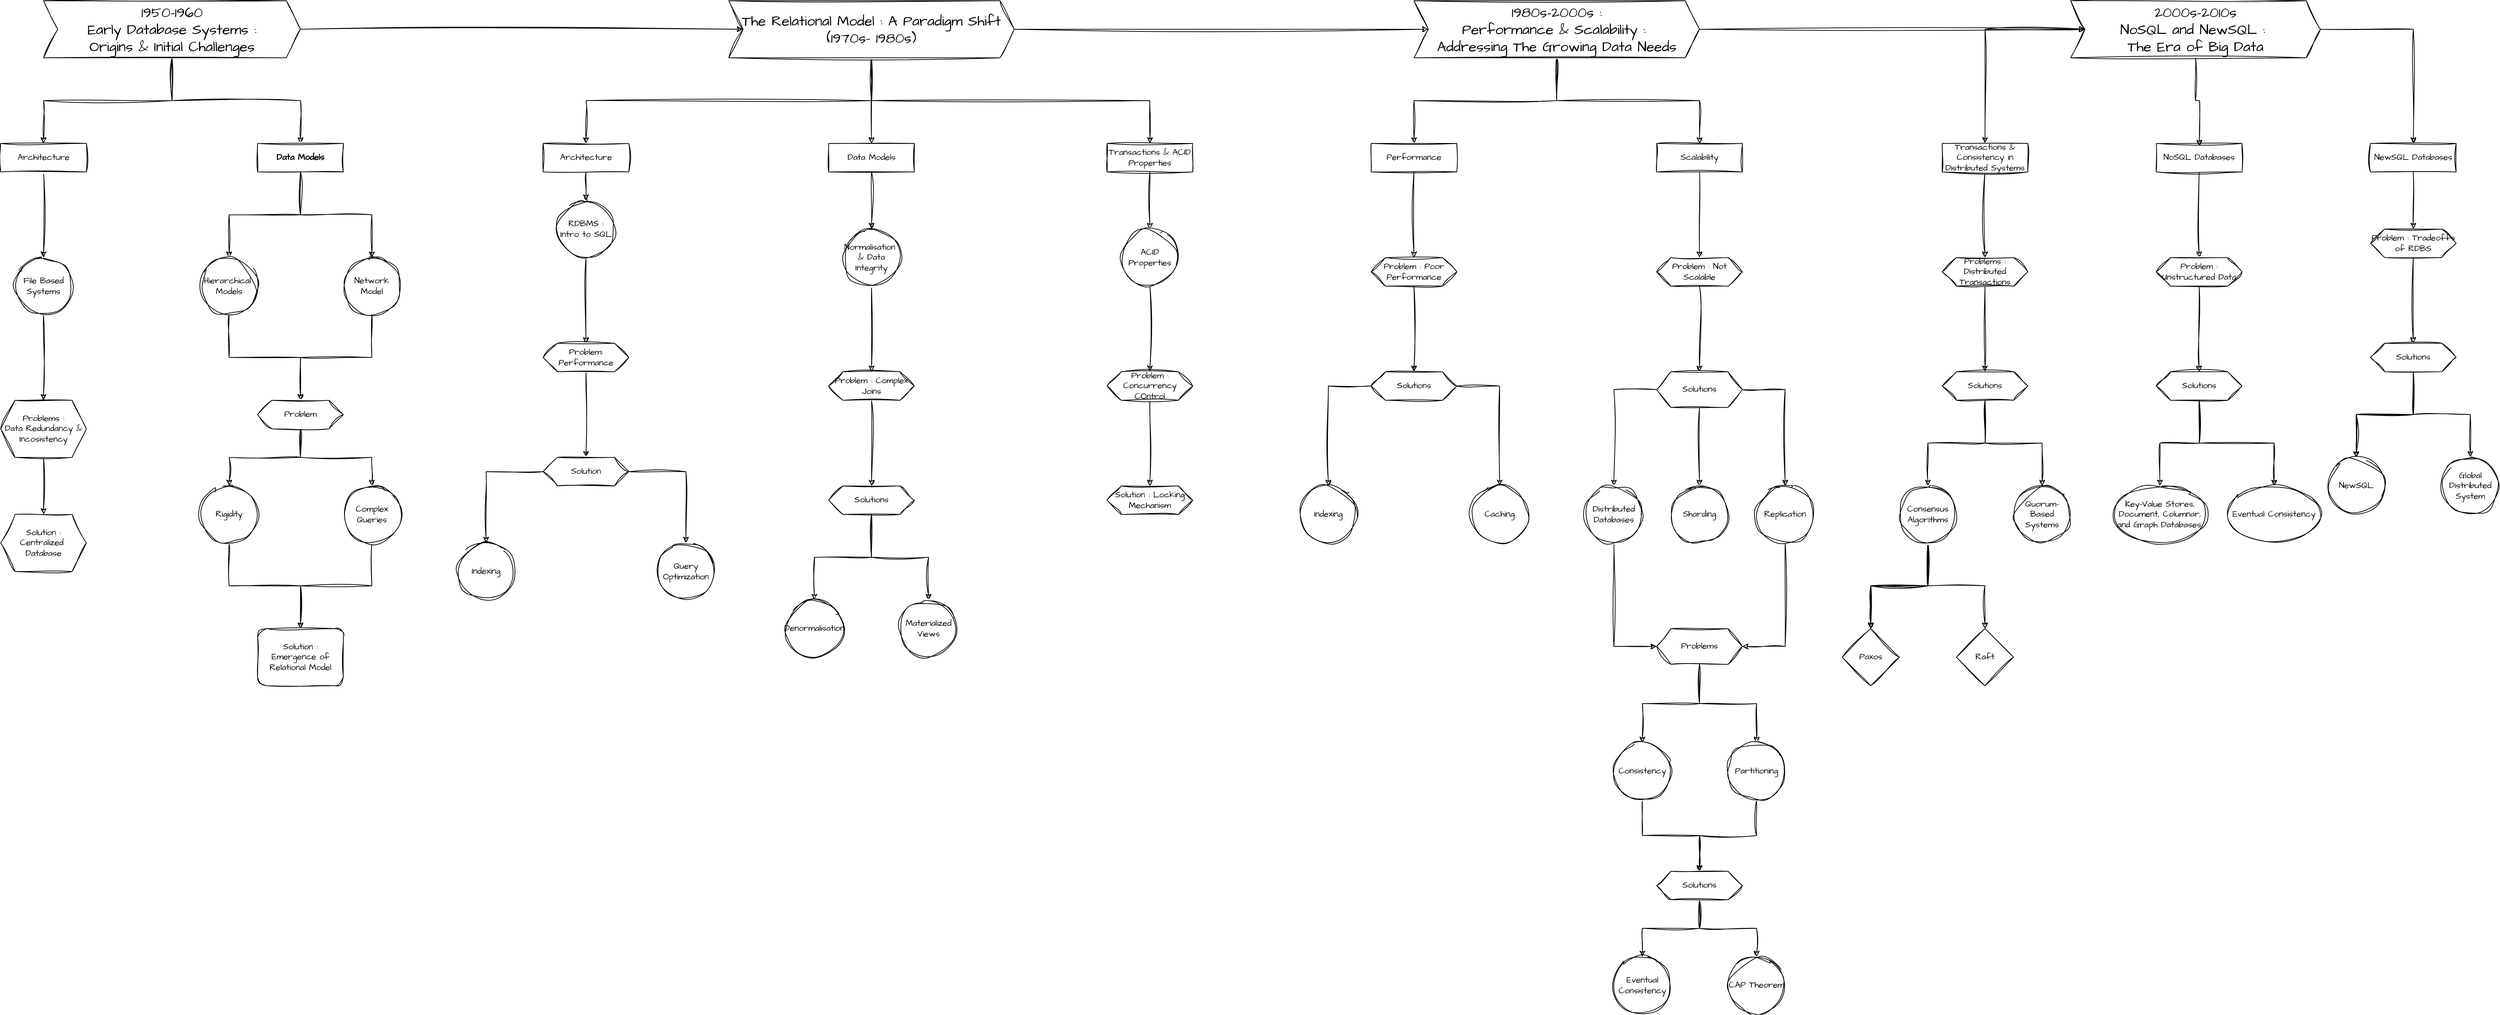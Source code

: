 <mxfile version="24.7.6">
  <diagram name="Page-1" id="QGAENbP_7samY_ILDqjr">
    <mxGraphModel dx="1600" dy="336" grid="1" gridSize="10" guides="1" tooltips="1" connect="1" arrows="1" fold="1" page="1" pageScale="1" pageWidth="1100" pageHeight="850" math="0" shadow="0">
      <root>
        <mxCell id="0" />
        <mxCell id="1" parent="0" />
        <mxCell id="RMSyVIdG78tPgDftZzgw-3" value="" style="edgeStyle=orthogonalEdgeStyle;rounded=0;sketch=1;hachureGap=4;jiggle=2;curveFitting=1;orthogonalLoop=1;jettySize=auto;html=1;fontFamily=Architects Daughter;fontSource=https%3A%2F%2Ffonts.googleapis.com%2Fcss%3Ffamily%3DArchitects%2BDaughter;" edge="1" parent="1" source="RMSyVIdG78tPgDftZzgw-1" target="RMSyVIdG78tPgDftZzgw-2">
          <mxGeometry relative="1" as="geometry" />
        </mxCell>
        <mxCell id="RMSyVIdG78tPgDftZzgw-11" value="" style="edgeStyle=orthogonalEdgeStyle;rounded=0;sketch=1;hachureGap=4;jiggle=2;curveFitting=1;orthogonalLoop=1;jettySize=auto;html=1;fontFamily=Architects Daughter;fontSource=https%3A%2F%2Ffonts.googleapis.com%2Fcss%3Ffamily%3DArchitects%2BDaughter;" edge="1" parent="1" source="RMSyVIdG78tPgDftZzgw-1" target="RMSyVIdG78tPgDftZzgw-10">
          <mxGeometry relative="1" as="geometry" />
        </mxCell>
        <mxCell id="RMSyVIdG78tPgDftZzgw-28" style="edgeStyle=orthogonalEdgeStyle;rounded=0;sketch=1;hachureGap=4;jiggle=2;curveFitting=1;orthogonalLoop=1;jettySize=auto;html=1;fontFamily=Architects Daughter;fontSource=https%3A%2F%2Ffonts.googleapis.com%2Fcss%3Ffamily%3DArchitects%2BDaughter;" edge="1" parent="1" source="RMSyVIdG78tPgDftZzgw-1" target="RMSyVIdG78tPgDftZzgw-27">
          <mxGeometry relative="1" as="geometry" />
        </mxCell>
        <mxCell id="RMSyVIdG78tPgDftZzgw-1" value="&lt;font style=&quot;font-size: 20px;&quot;&gt;1950-1960&lt;br&gt;Early Database Systems : &lt;br&gt;Origins &amp;amp; Initial Challenges&lt;br&gt;&lt;/font&gt;" style="shape=step;perimeter=stepPerimeter;whiteSpace=wrap;html=1;fixedSize=1;sketch=1;hachureGap=4;jiggle=2;curveFitting=1;fontFamily=Architects Daughter;fontSource=https%3A%2F%2Ffonts.googleapis.com%2Fcss%3Ffamily%3DArchitects%2BDaughter;" vertex="1" parent="1">
          <mxGeometry y="280" width="360" height="80" as="geometry" />
        </mxCell>
        <mxCell id="RMSyVIdG78tPgDftZzgw-5" value="" style="edgeStyle=orthogonalEdgeStyle;rounded=0;sketch=1;hachureGap=4;jiggle=2;curveFitting=1;orthogonalLoop=1;jettySize=auto;html=1;fontFamily=Architects Daughter;fontSource=https%3A%2F%2Ffonts.googleapis.com%2Fcss%3Ffamily%3DArchitects%2BDaughter;" edge="1" parent="1" source="RMSyVIdG78tPgDftZzgw-2" target="RMSyVIdG78tPgDftZzgw-4">
          <mxGeometry relative="1" as="geometry" />
        </mxCell>
        <mxCell id="RMSyVIdG78tPgDftZzgw-2" value="Architecture" style="whiteSpace=wrap;html=1;fontFamily=Architects Daughter;sketch=1;hachureGap=4;jiggle=2;curveFitting=1;fontSource=https%3A%2F%2Ffonts.googleapis.com%2Fcss%3Ffamily%3DArchitects%2BDaughter;" vertex="1" parent="1">
          <mxGeometry x="-60" y="480" width="120" height="40" as="geometry" />
        </mxCell>
        <mxCell id="RMSyVIdG78tPgDftZzgw-7" value="" style="edgeStyle=orthogonalEdgeStyle;rounded=0;sketch=1;hachureGap=4;jiggle=2;curveFitting=1;orthogonalLoop=1;jettySize=auto;html=1;fontFamily=Architects Daughter;fontSource=https%3A%2F%2Ffonts.googleapis.com%2Fcss%3Ffamily%3DArchitects%2BDaughter;" edge="1" parent="1" source="RMSyVIdG78tPgDftZzgw-4" target="RMSyVIdG78tPgDftZzgw-6">
          <mxGeometry relative="1" as="geometry" />
        </mxCell>
        <UserObject label="&lt;div&gt;File Based Systems&lt;/div&gt;" tooltip="File-Based Systems: Before databases, data was stored in flat files. These systems lacked a unified data management system, leading to inefficiencies in data access and manipulation." id="RMSyVIdG78tPgDftZzgw-4">
          <mxCell style="ellipse;whiteSpace=wrap;html=1;fontFamily=Architects Daughter;sketch=1;hachureGap=4;jiggle=2;curveFitting=1;fontSource=https%3A%2F%2Ffonts.googleapis.com%2Fcss%3Ffamily%3DArchitects%2BDaughter;" vertex="1" parent="1">
            <mxGeometry x="-40" y="640" width="80" height="80" as="geometry" />
          </mxCell>
        </UserObject>
        <mxCell id="RMSyVIdG78tPgDftZzgw-9" value="" style="edgeStyle=orthogonalEdgeStyle;rounded=0;sketch=1;hachureGap=4;jiggle=2;curveFitting=1;orthogonalLoop=1;jettySize=auto;html=1;fontFamily=Architects Daughter;fontSource=https%3A%2F%2Ffonts.googleapis.com%2Fcss%3Ffamily%3DArchitects%2BDaughter;" edge="1" parent="1" source="RMSyVIdG78tPgDftZzgw-6" target="RMSyVIdG78tPgDftZzgw-8">
          <mxGeometry relative="1" as="geometry" />
        </mxCell>
        <UserObject label="Problems :&lt;br&gt;Data Redundancy &amp;amp; Incosistency" tooltip="Data Redundancy and Inconsistency: Since each application maintained its own files, the same data could be duplicated across multiple files, leading to inconsistencies and difficulties in updating data uniformly." id="RMSyVIdG78tPgDftZzgw-6">
          <mxCell style="shape=hexagon;perimeter=hexagonPerimeter2;whiteSpace=wrap;html=1;fixedSize=1;fontFamily=Architects Daughter;sketch=1;hachureGap=4;jiggle=2;curveFitting=1;fontSource=https%3A%2F%2Ffonts.googleapis.com%2Fcss%3Ffamily%3DArchitects%2BDaughter;" vertex="1" parent="1">
            <mxGeometry x="-60" y="840" width="120" height="80" as="geometry" />
          </mxCell>
        </UserObject>
        <UserObject label="Solution : &lt;br&gt;&lt;div&gt;Centralized&amp;nbsp;&lt;/div&gt;&lt;div&gt;Database&lt;/div&gt;" tooltip="Centralized Databases: The idea of centralized data storage emerged to reduce redundancy by storing data in a single repository that could be accessed by multiple applications." id="RMSyVIdG78tPgDftZzgw-8">
          <mxCell style="shape=hexagon;perimeter=hexagonPerimeter2;whiteSpace=wrap;html=1;fixedSize=1;fontFamily=Architects Daughter;sketch=1;hachureGap=4;jiggle=2;curveFitting=1;fontSource=https%3A%2F%2Ffonts.googleapis.com%2Fcss%3Ffamily%3DArchitects%2BDaughter;" vertex="1" parent="1">
            <mxGeometry x="-60" y="1000" width="120" height="80" as="geometry" />
          </mxCell>
        </UserObject>
        <mxCell id="RMSyVIdG78tPgDftZzgw-13" value="" style="edgeStyle=orthogonalEdgeStyle;rounded=0;sketch=1;hachureGap=4;jiggle=2;curveFitting=1;orthogonalLoop=1;jettySize=auto;html=1;fontFamily=Architects Daughter;fontSource=https%3A%2F%2Ffonts.googleapis.com%2Fcss%3Ffamily%3DArchitects%2BDaughter;" edge="1" parent="1" source="RMSyVIdG78tPgDftZzgw-10" target="RMSyVIdG78tPgDftZzgw-12">
          <mxGeometry relative="1" as="geometry" />
        </mxCell>
        <mxCell id="RMSyVIdG78tPgDftZzgw-15" value="" style="edgeStyle=orthogonalEdgeStyle;rounded=0;sketch=1;hachureGap=4;jiggle=2;curveFitting=1;orthogonalLoop=1;jettySize=auto;html=1;fontFamily=Architects Daughter;fontSource=https%3A%2F%2Ffonts.googleapis.com%2Fcss%3Ffamily%3DArchitects%2BDaughter;" edge="1" parent="1" source="RMSyVIdG78tPgDftZzgw-10" target="RMSyVIdG78tPgDftZzgw-14">
          <mxGeometry relative="1" as="geometry" />
        </mxCell>
        <mxCell id="RMSyVIdG78tPgDftZzgw-10" value="&lt;strong&gt;Data Models&lt;/strong&gt;" style="whiteSpace=wrap;html=1;fontFamily=Architects Daughter;sketch=1;hachureGap=4;jiggle=2;curveFitting=1;fontSource=https%3A%2F%2Ffonts.googleapis.com%2Fcss%3Ffamily%3DArchitects%2BDaughter;" vertex="1" parent="1">
          <mxGeometry x="300" y="480" width="120" height="40" as="geometry" />
        </mxCell>
        <mxCell id="RMSyVIdG78tPgDftZzgw-25" style="edgeStyle=orthogonalEdgeStyle;rounded=0;sketch=1;hachureGap=4;jiggle=2;curveFitting=1;orthogonalLoop=1;jettySize=auto;html=1;fontFamily=Architects Daughter;fontSource=https%3A%2F%2Ffonts.googleapis.com%2Fcss%3Ffamily%3DArchitects%2BDaughter;" edge="1" parent="1" source="RMSyVIdG78tPgDftZzgw-12" target="RMSyVIdG78tPgDftZzgw-17">
          <mxGeometry relative="1" as="geometry" />
        </mxCell>
        <UserObject label="Hierarchical&amp;nbsp; &lt;br&gt;Models" tooltip="Hierarchical Model: Introduced by IBM’s Information Management System (IMS), this model organized data in a tree structure with parent-child relationships." id="RMSyVIdG78tPgDftZzgw-12">
          <mxCell style="ellipse;whiteSpace=wrap;html=1;fontFamily=Architects Daughter;sketch=1;hachureGap=4;jiggle=2;curveFitting=1;fontSource=https%3A%2F%2Ffonts.googleapis.com%2Fcss%3Ffamily%3DArchitects%2BDaughter;" vertex="1" parent="1">
            <mxGeometry x="220" y="640" width="80" height="80" as="geometry" />
          </mxCell>
        </UserObject>
        <mxCell id="RMSyVIdG78tPgDftZzgw-26" style="edgeStyle=orthogonalEdgeStyle;rounded=0;sketch=1;hachureGap=4;jiggle=2;curveFitting=1;orthogonalLoop=1;jettySize=auto;html=1;fontFamily=Architects Daughter;fontSource=https%3A%2F%2Ffonts.googleapis.com%2Fcss%3Ffamily%3DArchitects%2BDaughter;" edge="1" parent="1" source="RMSyVIdG78tPgDftZzgw-14" target="RMSyVIdG78tPgDftZzgw-17">
          <mxGeometry relative="1" as="geometry" />
        </mxCell>
        <UserObject label="Network Model" tooltip="Network Model: Introduced by Charles Bachman with the Integrated Data Store (IDS), this model allowed more complex relationships, where records could have multiple parents and children." id="RMSyVIdG78tPgDftZzgw-14">
          <mxCell style="ellipse;whiteSpace=wrap;html=1;fontFamily=Architects Daughter;sketch=1;hachureGap=4;jiggle=2;curveFitting=1;fontSource=https%3A%2F%2Ffonts.googleapis.com%2Fcss%3Ffamily%3DArchitects%2BDaughter;" vertex="1" parent="1">
            <mxGeometry x="420" y="640" width="80" height="80" as="geometry" />
          </mxCell>
        </UserObject>
        <mxCell id="RMSyVIdG78tPgDftZzgw-19" value="" style="edgeStyle=orthogonalEdgeStyle;rounded=0;sketch=1;hachureGap=4;jiggle=2;curveFitting=1;orthogonalLoop=1;jettySize=auto;html=1;fontFamily=Architects Daughter;fontSource=https%3A%2F%2Ffonts.googleapis.com%2Fcss%3Ffamily%3DArchitects%2BDaughter;" edge="1" parent="1" source="RMSyVIdG78tPgDftZzgw-17" target="RMSyVIdG78tPgDftZzgw-18">
          <mxGeometry relative="1" as="geometry" />
        </mxCell>
        <mxCell id="RMSyVIdG78tPgDftZzgw-21" value="" style="edgeStyle=orthogonalEdgeStyle;rounded=0;sketch=1;hachureGap=4;jiggle=2;curveFitting=1;orthogonalLoop=1;jettySize=auto;html=1;fontFamily=Architects Daughter;fontSource=https%3A%2F%2Ffonts.googleapis.com%2Fcss%3Ffamily%3DArchitects%2BDaughter;" edge="1" parent="1" source="RMSyVIdG78tPgDftZzgw-17" target="RMSyVIdG78tPgDftZzgw-20">
          <mxGeometry relative="1" as="geometry" />
        </mxCell>
        <mxCell id="RMSyVIdG78tPgDftZzgw-17" value="&lt;div&gt;Problem&lt;br&gt;&lt;/div&gt;" style="shape=hexagon;perimeter=hexagonPerimeter2;whiteSpace=wrap;html=1;fixedSize=1;sketch=1;hachureGap=4;jiggle=2;curveFitting=1;fontFamily=Architects Daughter;fontSource=https%3A%2F%2Ffonts.googleapis.com%2Fcss%3Ffamily%3DArchitects%2BDaughter;" vertex="1" parent="1">
          <mxGeometry x="300" y="840" width="120" height="40" as="geometry" />
        </mxCell>
        <mxCell id="RMSyVIdG78tPgDftZzgw-23" value="" style="edgeStyle=orthogonalEdgeStyle;rounded=0;sketch=1;hachureGap=4;jiggle=2;curveFitting=1;orthogonalLoop=1;jettySize=auto;html=1;fontFamily=Architects Daughter;fontSource=https%3A%2F%2Ffonts.googleapis.com%2Fcss%3Ffamily%3DArchitects%2BDaughter;" edge="1" parent="1" source="RMSyVIdG78tPgDftZzgw-18" target="RMSyVIdG78tPgDftZzgw-22">
          <mxGeometry relative="1" as="geometry" />
        </mxCell>
        <UserObject label="Rigidity" tooltip="Rigidity: Both models were highly rigid; changes to the data structure required significant rewiring of the system, making them inflexible to evolving business needs." id="RMSyVIdG78tPgDftZzgw-18">
          <mxCell style="ellipse;whiteSpace=wrap;html=1;fontFamily=Architects Daughter;sketch=1;hachureGap=4;jiggle=2;curveFitting=1;fontSource=https%3A%2F%2Ffonts.googleapis.com%2Fcss%3Ffamily%3DArchitects%2BDaughter;" vertex="1" parent="1">
            <mxGeometry x="220" y="960" width="80" height="80" as="geometry" />
          </mxCell>
        </UserObject>
        <mxCell id="RMSyVIdG78tPgDftZzgw-24" style="edgeStyle=orthogonalEdgeStyle;rounded=0;sketch=1;hachureGap=4;jiggle=2;curveFitting=1;orthogonalLoop=1;jettySize=auto;html=1;entryX=0.5;entryY=0;entryDx=0;entryDy=0;fontFamily=Architects Daughter;fontSource=https%3A%2F%2Ffonts.googleapis.com%2Fcss%3Ffamily%3DArchitects%2BDaughter;" edge="1" parent="1" source="RMSyVIdG78tPgDftZzgw-20" target="RMSyVIdG78tPgDftZzgw-22">
          <mxGeometry relative="1" as="geometry" />
        </mxCell>
        <UserObject label="Complex Queries" tooltip="Complex Queries: Querying data was cumbersome, requiring detailed knowledge of the data structure, leading to complex and error-prone queries." id="RMSyVIdG78tPgDftZzgw-20">
          <mxCell style="ellipse;whiteSpace=wrap;html=1;fontFamily=Architects Daughter;sketch=1;hachureGap=4;jiggle=2;curveFitting=1;fontSource=https%3A%2F%2Ffonts.googleapis.com%2Fcss%3Ffamily%3DArchitects%2BDaughter;" vertex="1" parent="1">
            <mxGeometry x="420" y="960" width="80" height="80" as="geometry" />
          </mxCell>
        </UserObject>
        <UserObject label="&lt;div&gt;Solution :&lt;/div&gt;Emergence of Relational Model" tooltip="Emergence of the Relational Model: The introduction of the relational model by Edgar F. Codd proposed a more flexible and intuitive way of structuring data using tables, which became a foundation for more advanced database systems." id="RMSyVIdG78tPgDftZzgw-22">
          <mxCell style="rounded=1;whiteSpace=wrap;html=1;fontFamily=Architects Daughter;sketch=1;hachureGap=4;jiggle=2;curveFitting=1;fontSource=https%3A%2F%2Ffonts.googleapis.com%2Fcss%3Ffamily%3DArchitects%2BDaughter;" vertex="1" parent="1">
            <mxGeometry x="300" y="1160" width="120" height="80" as="geometry" />
          </mxCell>
        </UserObject>
        <mxCell id="RMSyVIdG78tPgDftZzgw-30" value="" style="edgeStyle=orthogonalEdgeStyle;rounded=0;sketch=1;hachureGap=4;jiggle=2;curveFitting=1;orthogonalLoop=1;jettySize=auto;html=1;fontFamily=Architects Daughter;fontSource=https%3A%2F%2Ffonts.googleapis.com%2Fcss%3Ffamily%3DArchitects%2BDaughter;" edge="1" parent="1" source="RMSyVIdG78tPgDftZzgw-27" target="RMSyVIdG78tPgDftZzgw-29">
          <mxGeometry relative="1" as="geometry">
            <Array as="points">
              <mxPoint x="1160" y="420" />
              <mxPoint x="760" y="420" />
            </Array>
          </mxGeometry>
        </mxCell>
        <mxCell id="RMSyVIdG78tPgDftZzgw-48" value="" style="edgeStyle=orthogonalEdgeStyle;rounded=0;sketch=1;hachureGap=4;jiggle=2;curveFitting=1;orthogonalLoop=1;jettySize=auto;html=1;fontFamily=Architects Daughter;fontSource=https%3A%2F%2Ffonts.googleapis.com%2Fcss%3Ffamily%3DArchitects%2BDaughter;" edge="1" parent="1" source="RMSyVIdG78tPgDftZzgw-27" target="RMSyVIdG78tPgDftZzgw-47">
          <mxGeometry relative="1" as="geometry" />
        </mxCell>
        <mxCell id="RMSyVIdG78tPgDftZzgw-60" value="" style="edgeStyle=orthogonalEdgeStyle;rounded=0;sketch=1;hachureGap=4;jiggle=2;curveFitting=1;orthogonalLoop=1;jettySize=auto;html=1;fontFamily=Architects Daughter;fontSource=https%3A%2F%2Ffonts.googleapis.com%2Fcss%3Ffamily%3DArchitects%2BDaughter;entryX=0.5;entryY=0;entryDx=0;entryDy=0;" edge="1" parent="1" source="RMSyVIdG78tPgDftZzgw-27" target="RMSyVIdG78tPgDftZzgw-59">
          <mxGeometry relative="1" as="geometry">
            <Array as="points">
              <mxPoint x="1160" y="420" />
              <mxPoint x="1550" y="420" />
            </Array>
          </mxGeometry>
        </mxCell>
        <mxCell id="RMSyVIdG78tPgDftZzgw-69" style="edgeStyle=orthogonalEdgeStyle;rounded=0;sketch=1;hachureGap=4;jiggle=2;curveFitting=1;orthogonalLoop=1;jettySize=auto;html=1;entryX=0;entryY=0.5;entryDx=0;entryDy=0;fontFamily=Architects Daughter;fontSource=https%3A%2F%2Ffonts.googleapis.com%2Fcss%3Ffamily%3DArchitects%2BDaughter;" edge="1" parent="1" source="RMSyVIdG78tPgDftZzgw-27" target="RMSyVIdG78tPgDftZzgw-68">
          <mxGeometry relative="1" as="geometry" />
        </mxCell>
        <mxCell id="RMSyVIdG78tPgDftZzgw-27" value="&lt;font style=&quot;font-size: 20px;&quot;&gt;The Relational Model : A Paradigm Shift (1970s- 1980s)&lt;br&gt;&lt;/font&gt;" style="shape=step;perimeter=stepPerimeter;whiteSpace=wrap;html=1;fixedSize=1;sketch=1;hachureGap=4;jiggle=2;curveFitting=1;fontFamily=Architects Daughter;fontSource=https%3A%2F%2Ffonts.googleapis.com%2Fcss%3Ffamily%3DArchitects%2BDaughter;" vertex="1" parent="1">
          <mxGeometry x="960" y="280" width="400" height="80" as="geometry" />
        </mxCell>
        <mxCell id="RMSyVIdG78tPgDftZzgw-32" value="" style="edgeStyle=orthogonalEdgeStyle;rounded=0;sketch=1;hachureGap=4;jiggle=2;curveFitting=1;orthogonalLoop=1;jettySize=auto;html=1;fontFamily=Architects Daughter;fontSource=https%3A%2F%2Ffonts.googleapis.com%2Fcss%3Ffamily%3DArchitects%2BDaughter;" edge="1" parent="1" source="RMSyVIdG78tPgDftZzgw-29" target="RMSyVIdG78tPgDftZzgw-31">
          <mxGeometry relative="1" as="geometry" />
        </mxCell>
        <mxCell id="RMSyVIdG78tPgDftZzgw-29" value="Architecture" style="whiteSpace=wrap;html=1;fontFamily=Architects Daughter;sketch=1;hachureGap=4;jiggle=2;curveFitting=1;fontSource=https%3A%2F%2Ffonts.googleapis.com%2Fcss%3Ffamily%3DArchitects%2BDaughter;" vertex="1" parent="1">
          <mxGeometry x="700" y="480" width="120" height="40" as="geometry" />
        </mxCell>
        <mxCell id="RMSyVIdG78tPgDftZzgw-46" style="edgeStyle=orthogonalEdgeStyle;rounded=0;sketch=1;hachureGap=4;jiggle=2;curveFitting=1;orthogonalLoop=1;jettySize=auto;html=1;fontFamily=Architects Daughter;fontSource=https%3A%2F%2Ffonts.googleapis.com%2Fcss%3Ffamily%3DArchitects%2BDaughter;" edge="1" parent="1" source="RMSyVIdG78tPgDftZzgw-31" target="RMSyVIdG78tPgDftZzgw-35">
          <mxGeometry relative="1" as="geometry" />
        </mxCell>
        <UserObject label="RDBMS : Intro to SQL" tooltip="Introduction of SQL: Structured Query Language (SQL) was introduced to query relational databases, making data access easier and more standardized." id="RMSyVIdG78tPgDftZzgw-31">
          <mxCell style="ellipse;whiteSpace=wrap;html=1;fontFamily=Architects Daughter;sketch=1;hachureGap=4;jiggle=2;curveFitting=1;fontSource=https%3A%2F%2Ffonts.googleapis.com%2Fcss%3Ffamily%3DArchitects%2BDaughter;" vertex="1" parent="1">
            <mxGeometry x="720" y="560" width="80" height="80" as="geometry" />
          </mxCell>
        </UserObject>
        <mxCell id="RMSyVIdG78tPgDftZzgw-45" style="edgeStyle=orthogonalEdgeStyle;rounded=0;sketch=1;hachureGap=4;jiggle=2;curveFitting=1;orthogonalLoop=1;jettySize=auto;html=1;fontFamily=Architects Daughter;fontSource=https%3A%2F%2Ffonts.googleapis.com%2Fcss%3Ffamily%3DArchitects%2BDaughter;" edge="1" parent="1" source="RMSyVIdG78tPgDftZzgw-35" target="RMSyVIdG78tPgDftZzgw-39">
          <mxGeometry relative="1" as="geometry" />
        </mxCell>
        <UserObject label="Problem: Performance" tooltip="Performance: Early RDBMS implementations were slower compared to hierarchical and network models, particularly when dealing with large datasets or complex queries." id="RMSyVIdG78tPgDftZzgw-35">
          <mxCell style="shape=hexagon;perimeter=hexagonPerimeter2;whiteSpace=wrap;html=1;fixedSize=1;fontFamily=Architects Daughter;sketch=1;hachureGap=4;jiggle=2;curveFitting=1;fontSource=https%3A%2F%2Ffonts.googleapis.com%2Fcss%3Ffamily%3DArchitects%2BDaughter;" vertex="1" parent="1">
            <mxGeometry x="700" y="760" width="120" height="40" as="geometry" />
          </mxCell>
        </UserObject>
        <mxCell id="RMSyVIdG78tPgDftZzgw-42" value="" style="edgeStyle=orthogonalEdgeStyle;rounded=0;sketch=1;hachureGap=4;jiggle=2;curveFitting=1;orthogonalLoop=1;jettySize=auto;html=1;fontFamily=Architects Daughter;fontSource=https%3A%2F%2Ffonts.googleapis.com%2Fcss%3Ffamily%3DArchitects%2BDaughter;" edge="1" parent="1" source="RMSyVIdG78tPgDftZzgw-39" target="RMSyVIdG78tPgDftZzgw-41">
          <mxGeometry relative="1" as="geometry" />
        </mxCell>
        <mxCell id="RMSyVIdG78tPgDftZzgw-44" value="" style="edgeStyle=orthogonalEdgeStyle;rounded=0;sketch=1;hachureGap=4;jiggle=2;curveFitting=1;orthogonalLoop=1;jettySize=auto;html=1;fontFamily=Architects Daughter;fontSource=https%3A%2F%2Ffonts.googleapis.com%2Fcss%3Ffamily%3DArchitects%2BDaughter;" edge="1" parent="1" source="RMSyVIdG78tPgDftZzgw-39" target="RMSyVIdG78tPgDftZzgw-43">
          <mxGeometry relative="1" as="geometry" />
        </mxCell>
        <UserObject label="Solution" tooltip="Indexing and Query Optimization: Techniques like indexing and query optimization were introduced to speed up data retrieval and improve overall performance." id="RMSyVIdG78tPgDftZzgw-39">
          <mxCell style="shape=hexagon;perimeter=hexagonPerimeter2;whiteSpace=wrap;html=1;fixedSize=1;fontFamily=Architects Daughter;sketch=1;hachureGap=4;jiggle=2;curveFitting=1;fontSource=https%3A%2F%2Ffonts.googleapis.com%2Fcss%3Ffamily%3DArchitects%2BDaughter;" vertex="1" parent="1">
            <mxGeometry x="700" y="920" width="120" height="40" as="geometry" />
          </mxCell>
        </UserObject>
        <mxCell id="RMSyVIdG78tPgDftZzgw-41" value="Indexing" style="ellipse;whiteSpace=wrap;html=1;fontFamily=Architects Daughter;sketch=1;hachureGap=4;jiggle=2;curveFitting=1;fontSource=https%3A%2F%2Ffonts.googleapis.com%2Fcss%3Ffamily%3DArchitects%2BDaughter;" vertex="1" parent="1">
          <mxGeometry x="580" y="1040" width="80" height="80" as="geometry" />
        </mxCell>
        <mxCell id="RMSyVIdG78tPgDftZzgw-43" value="Query Optimization" style="ellipse;whiteSpace=wrap;html=1;fontFamily=Architects Daughter;sketch=1;hachureGap=4;jiggle=2;curveFitting=1;fontSource=https%3A%2F%2Ffonts.googleapis.com%2Fcss%3Ffamily%3DArchitects%2BDaughter;" vertex="1" parent="1">
          <mxGeometry x="860" y="1040" width="80" height="80" as="geometry" />
        </mxCell>
        <mxCell id="RMSyVIdG78tPgDftZzgw-50" value="" style="edgeStyle=orthogonalEdgeStyle;rounded=0;sketch=1;hachureGap=4;jiggle=2;curveFitting=1;orthogonalLoop=1;jettySize=auto;html=1;fontFamily=Architects Daughter;fontSource=https%3A%2F%2Ffonts.googleapis.com%2Fcss%3Ffamily%3DArchitects%2BDaughter;" edge="1" parent="1" source="RMSyVIdG78tPgDftZzgw-47" target="RMSyVIdG78tPgDftZzgw-49">
          <mxGeometry relative="1" as="geometry" />
        </mxCell>
        <mxCell id="RMSyVIdG78tPgDftZzgw-47" value="Data Models" style="whiteSpace=wrap;html=1;fontFamily=Architects Daughter;sketch=1;hachureGap=4;jiggle=2;curveFitting=1;fontSource=https%3A%2F%2Ffonts.googleapis.com%2Fcss%3Ffamily%3DArchitects%2BDaughter;" vertex="1" parent="1">
          <mxGeometry x="1100" y="480" width="120" height="40" as="geometry" />
        </mxCell>
        <mxCell id="RMSyVIdG78tPgDftZzgw-52" value="" style="edgeStyle=orthogonalEdgeStyle;rounded=0;sketch=1;hachureGap=4;jiggle=2;curveFitting=1;orthogonalLoop=1;jettySize=auto;html=1;fontFamily=Architects Daughter;fontSource=https%3A%2F%2Ffonts.googleapis.com%2Fcss%3Ffamily%3DArchitects%2BDaughter;" edge="1" parent="1" source="RMSyVIdG78tPgDftZzgw-49" target="RMSyVIdG78tPgDftZzgw-51">
          <mxGeometry relative="1" as="geometry" />
        </mxCell>
        <UserObject label="Normalisation&amp;nbsp; &amp;amp; Data Integrity" tooltip="Normalization: Codd introduced normalization, a process of organizing data to reduce redundancy and improve data integrity by dividing data into related tables." id="RMSyVIdG78tPgDftZzgw-49">
          <mxCell style="ellipse;whiteSpace=wrap;html=1;fontFamily=Architects Daughter;sketch=1;hachureGap=4;jiggle=2;curveFitting=1;fontSource=https%3A%2F%2Ffonts.googleapis.com%2Fcss%3Ffamily%3DArchitects%2BDaughter;" vertex="1" parent="1">
            <mxGeometry x="1120" y="600" width="80" height="80" as="geometry" />
          </mxCell>
        </UserObject>
        <mxCell id="RMSyVIdG78tPgDftZzgw-54" value="" style="edgeStyle=orthogonalEdgeStyle;rounded=0;sketch=1;hachureGap=4;jiggle=2;curveFitting=1;orthogonalLoop=1;jettySize=auto;html=1;fontFamily=Architects Daughter;fontSource=https%3A%2F%2Ffonts.googleapis.com%2Fcss%3Ffamily%3DArchitects%2BDaughter;" edge="1" parent="1" source="RMSyVIdG78tPgDftZzgw-51" target="RMSyVIdG78tPgDftZzgw-53">
          <mxGeometry relative="1" as="geometry" />
        </mxCell>
        <UserObject label="Problem : Complex Joins" tooltip="Complex Joins: While normalization improved data integrity, it also led to complex join operations that could slow down query performance." id="RMSyVIdG78tPgDftZzgw-51">
          <mxCell style="shape=hexagon;perimeter=hexagonPerimeter2;whiteSpace=wrap;html=1;fixedSize=1;fontFamily=Architects Daughter;sketch=1;hachureGap=4;jiggle=2;curveFitting=1;fontSource=https%3A%2F%2Ffonts.googleapis.com%2Fcss%3Ffamily%3DArchitects%2BDaughter;" vertex="1" parent="1">
            <mxGeometry x="1100" y="800" width="120" height="40" as="geometry" />
          </mxCell>
        </UserObject>
        <mxCell id="RMSyVIdG78tPgDftZzgw-56" value="" style="edgeStyle=orthogonalEdgeStyle;rounded=0;sketch=1;hachureGap=4;jiggle=2;curveFitting=1;orthogonalLoop=1;jettySize=auto;html=1;fontFamily=Architects Daughter;fontSource=https%3A%2F%2Ffonts.googleapis.com%2Fcss%3Ffamily%3DArchitects%2BDaughter;" edge="1" parent="1" source="RMSyVIdG78tPgDftZzgw-53" target="RMSyVIdG78tPgDftZzgw-55">
          <mxGeometry relative="1" as="geometry" />
        </mxCell>
        <mxCell id="RMSyVIdG78tPgDftZzgw-58" value="" style="edgeStyle=orthogonalEdgeStyle;rounded=0;sketch=1;hachureGap=4;jiggle=2;curveFitting=1;orthogonalLoop=1;jettySize=auto;html=1;fontFamily=Architects Daughter;fontSource=https%3A%2F%2Ffonts.googleapis.com%2Fcss%3Ffamily%3DArchitects%2BDaughter;" edge="1" parent="1" source="RMSyVIdG78tPgDftZzgw-53" target="RMSyVIdG78tPgDftZzgw-57">
          <mxGeometry relative="1" as="geometry" />
        </mxCell>
        <UserObject label="Solutions" tooltip="Denormalization and Materialized Views: In cases where performance was a concern, denormalization (combining tables) and materialized views (precomputed results) were used to balance performance with data integrity." id="RMSyVIdG78tPgDftZzgw-53">
          <mxCell style="shape=hexagon;perimeter=hexagonPerimeter2;whiteSpace=wrap;html=1;fixedSize=1;fontFamily=Architects Daughter;sketch=1;hachureGap=4;jiggle=2;curveFitting=1;fontSource=https%3A%2F%2Ffonts.googleapis.com%2Fcss%3Ffamily%3DArchitects%2BDaughter;" vertex="1" parent="1">
            <mxGeometry x="1100" y="960" width="120" height="40" as="geometry" />
          </mxCell>
        </UserObject>
        <mxCell id="RMSyVIdG78tPgDftZzgw-55" value="Denormalisation" style="ellipse;whiteSpace=wrap;html=1;fontFamily=Architects Daughter;sketch=1;hachureGap=4;jiggle=2;curveFitting=1;fontSource=https%3A%2F%2Ffonts.googleapis.com%2Fcss%3Ffamily%3DArchitects%2BDaughter;" vertex="1" parent="1">
          <mxGeometry x="1040" y="1120" width="80" height="80" as="geometry" />
        </mxCell>
        <mxCell id="RMSyVIdG78tPgDftZzgw-57" value="Materialized Views" style="ellipse;whiteSpace=wrap;html=1;fontFamily=Architects Daughter;sketch=1;hachureGap=4;jiggle=2;curveFitting=1;fontSource=https%3A%2F%2Ffonts.googleapis.com%2Fcss%3Ffamily%3DArchitects%2BDaughter;" vertex="1" parent="1">
          <mxGeometry x="1200" y="1120" width="80" height="80" as="geometry" />
        </mxCell>
        <mxCell id="RMSyVIdG78tPgDftZzgw-63" value="" style="edgeStyle=orthogonalEdgeStyle;rounded=0;sketch=1;hachureGap=4;jiggle=2;curveFitting=1;orthogonalLoop=1;jettySize=auto;html=1;fontFamily=Architects Daughter;fontSource=https%3A%2F%2Ffonts.googleapis.com%2Fcss%3Ffamily%3DArchitects%2BDaughter;" edge="1" parent="1" source="RMSyVIdG78tPgDftZzgw-59" target="RMSyVIdG78tPgDftZzgw-62">
          <mxGeometry relative="1" as="geometry" />
        </mxCell>
        <mxCell id="RMSyVIdG78tPgDftZzgw-59" value="Transactions &amp;amp; ACID Properties" style="whiteSpace=wrap;html=1;fontFamily=Architects Daughter;sketch=1;hachureGap=4;jiggle=2;curveFitting=1;fontSource=https%3A%2F%2Ffonts.googleapis.com%2Fcss%3Ffamily%3DArchitects%2BDaughter;" vertex="1" parent="1">
          <mxGeometry x="1490" y="480" width="120" height="40" as="geometry" />
        </mxCell>
        <mxCell id="RMSyVIdG78tPgDftZzgw-65" value="" style="edgeStyle=orthogonalEdgeStyle;rounded=0;sketch=1;hachureGap=4;jiggle=2;curveFitting=1;orthogonalLoop=1;jettySize=auto;html=1;fontFamily=Architects Daughter;fontSource=https%3A%2F%2Ffonts.googleapis.com%2Fcss%3Ffamily%3DArchitects%2BDaughter;" edge="1" parent="1" source="RMSyVIdG78tPgDftZzgw-62" target="RMSyVIdG78tPgDftZzgw-64">
          <mxGeometry relative="1" as="geometry" />
        </mxCell>
        <UserObject label="ACID Properties" tooltip="ACID Properties: Atomicity, Consistency, Isolation, and Durability became essential for ensuring reliable transactions in databases." id="RMSyVIdG78tPgDftZzgw-62">
          <mxCell style="ellipse;whiteSpace=wrap;html=1;fontFamily=Architects Daughter;sketch=1;hachureGap=4;jiggle=2;curveFitting=1;fontSource=https%3A%2F%2Ffonts.googleapis.com%2Fcss%3Ffamily%3DArchitects%2BDaughter;" vertex="1" parent="1">
            <mxGeometry x="1510" y="600" width="80" height="80" as="geometry" />
          </mxCell>
        </UserObject>
        <mxCell id="RMSyVIdG78tPgDftZzgw-67" value="" style="edgeStyle=orthogonalEdgeStyle;rounded=0;sketch=1;hachureGap=4;jiggle=2;curveFitting=1;orthogonalLoop=1;jettySize=auto;html=1;fontFamily=Architects Daughter;fontSource=https%3A%2F%2Ffonts.googleapis.com%2Fcss%3Ffamily%3DArchitects%2BDaughter;" edge="1" parent="1" source="RMSyVIdG78tPgDftZzgw-64" target="RMSyVIdG78tPgDftZzgw-66">
          <mxGeometry relative="1" as="geometry" />
        </mxCell>
        <UserObject label="Problem : Concurrency COntrol" tooltip="Concurrency Control: Managing multiple transactions simultaneously without compromising data integrity was a significant challenge." id="RMSyVIdG78tPgDftZzgw-64">
          <mxCell style="shape=hexagon;perimeter=hexagonPerimeter2;whiteSpace=wrap;html=1;fixedSize=1;fontFamily=Architects Daughter;sketch=1;hachureGap=4;jiggle=2;curveFitting=1;fontSource=https%3A%2F%2Ffonts.googleapis.com%2Fcss%3Ffamily%3DArchitects%2BDaughter;" vertex="1" parent="1">
            <mxGeometry x="1490" y="800" width="120" height="40" as="geometry" />
          </mxCell>
        </UserObject>
        <UserObject label="Solution : Locking Mechanism" tooltip="Locking Mechanisms: Techniques such as two-phase locking were introduced to manage concurrent transactions while preserving ACID properties." id="RMSyVIdG78tPgDftZzgw-66">
          <mxCell style="shape=hexagon;perimeter=hexagonPerimeter2;whiteSpace=wrap;html=1;fixedSize=1;fontFamily=Architects Daughter;sketch=1;hachureGap=4;jiggle=2;curveFitting=1;fontSource=https%3A%2F%2Ffonts.googleapis.com%2Fcss%3Ffamily%3DArchitects%2BDaughter;" vertex="1" parent="1">
            <mxGeometry x="1490" y="960" width="120" height="40" as="geometry" />
          </mxCell>
        </UserObject>
        <mxCell id="RMSyVIdG78tPgDftZzgw-71" value="" style="edgeStyle=orthogonalEdgeStyle;rounded=0;sketch=1;hachureGap=4;jiggle=2;curveFitting=1;orthogonalLoop=1;jettySize=auto;html=1;fontFamily=Architects Daughter;fontSource=https%3A%2F%2Ffonts.googleapis.com%2Fcss%3Ffamily%3DArchitects%2BDaughter;" edge="1" parent="1" source="RMSyVIdG78tPgDftZzgw-68" target="RMSyVIdG78tPgDftZzgw-70">
          <mxGeometry relative="1" as="geometry" />
        </mxCell>
        <mxCell id="RMSyVIdG78tPgDftZzgw-81" value="" style="edgeStyle=orthogonalEdgeStyle;rounded=0;sketch=1;hachureGap=4;jiggle=2;curveFitting=1;orthogonalLoop=1;jettySize=auto;html=1;fontFamily=Architects Daughter;fontSource=https%3A%2F%2Ffonts.googleapis.com%2Fcss%3Ffamily%3DArchitects%2BDaughter;" edge="1" parent="1" source="RMSyVIdG78tPgDftZzgw-68" target="RMSyVIdG78tPgDftZzgw-80">
          <mxGeometry relative="1" as="geometry" />
        </mxCell>
        <mxCell id="RMSyVIdG78tPgDftZzgw-107" style="edgeStyle=orthogonalEdgeStyle;rounded=0;sketch=1;hachureGap=4;jiggle=2;curveFitting=1;orthogonalLoop=1;jettySize=auto;html=1;fontFamily=Architects Daughter;fontSource=https%3A%2F%2Ffonts.googleapis.com%2Fcss%3Ffamily%3DArchitects%2BDaughter;" edge="1" parent="1" source="RMSyVIdG78tPgDftZzgw-68" target="RMSyVIdG78tPgDftZzgw-106">
          <mxGeometry relative="1" as="geometry" />
        </mxCell>
        <mxCell id="RMSyVIdG78tPgDftZzgw-68" value="&lt;div style=&quot;font-size: 20px;&quot;&gt;&lt;font style=&quot;font-size: 20px;&quot;&gt;1980s-2000s :&lt;/font&gt;&lt;/div&gt;&lt;div style=&quot;font-size: 20px;&quot;&gt;&lt;font style=&quot;font-size: 20px;&quot;&gt;Performance &amp;amp; Scalability :&amp;nbsp;&lt;/font&gt;&lt;/div&gt;&lt;div style=&quot;font-size: 20px;&quot;&gt;&lt;font style=&quot;font-size: 20px;&quot;&gt;Addressing The Growing Data Needs&lt;br&gt;&lt;/font&gt;&lt;/div&gt;" style="shape=step;perimeter=stepPerimeter;whiteSpace=wrap;html=1;fixedSize=1;sketch=1;hachureGap=4;jiggle=2;curveFitting=1;fontFamily=Architects Daughter;fontSource=https%3A%2F%2Ffonts.googleapis.com%2Fcss%3Ffamily%3DArchitects%2BDaughter;" vertex="1" parent="1">
          <mxGeometry x="1920" y="280" width="400" height="80" as="geometry" />
        </mxCell>
        <mxCell id="RMSyVIdG78tPgDftZzgw-73" value="" style="edgeStyle=orthogonalEdgeStyle;rounded=0;sketch=1;hachureGap=4;jiggle=2;curveFitting=1;orthogonalLoop=1;jettySize=auto;html=1;fontFamily=Architects Daughter;fontSource=https%3A%2F%2Ffonts.googleapis.com%2Fcss%3Ffamily%3DArchitects%2BDaughter;" edge="1" parent="1" source="RMSyVIdG78tPgDftZzgw-70" target="RMSyVIdG78tPgDftZzgw-72">
          <mxGeometry relative="1" as="geometry" />
        </mxCell>
        <mxCell id="RMSyVIdG78tPgDftZzgw-70" value="Performance" style="whiteSpace=wrap;html=1;fontFamily=Architects Daughter;sketch=1;hachureGap=4;jiggle=2;curveFitting=1;fontSource=https%3A%2F%2Ffonts.googleapis.com%2Fcss%3Ffamily%3DArchitects%2BDaughter;" vertex="1" parent="1">
          <mxGeometry x="1860" y="480" width="120" height="40" as="geometry" />
        </mxCell>
        <mxCell id="RMSyVIdG78tPgDftZzgw-75" value="" style="edgeStyle=orthogonalEdgeStyle;rounded=0;sketch=1;hachureGap=4;jiggle=2;curveFitting=1;orthogonalLoop=1;jettySize=auto;html=1;fontFamily=Architects Daughter;fontSource=https%3A%2F%2Ffonts.googleapis.com%2Fcss%3Ffamily%3DArchitects%2BDaughter;" edge="1" parent="1" source="RMSyVIdG78tPgDftZzgw-72" target="RMSyVIdG78tPgDftZzgw-74">
          <mxGeometry relative="1" as="geometry" />
        </mxCell>
        <UserObject label="Problem : Poor Performance" tooltip="Problem: As databases grew larger, simple queries started taking longer to execute, and system performance suffered." id="RMSyVIdG78tPgDftZzgw-72">
          <mxCell style="shape=hexagon;perimeter=hexagonPerimeter2;whiteSpace=wrap;html=1;fixedSize=1;fontFamily=Architects Daughter;sketch=1;hachureGap=4;jiggle=2;curveFitting=1;fontSource=https%3A%2F%2Ffonts.googleapis.com%2Fcss%3Ffamily%3DArchitects%2BDaughter;" vertex="1" parent="1">
            <mxGeometry x="1860" y="640" width="120" height="40" as="geometry" />
          </mxCell>
        </UserObject>
        <mxCell id="RMSyVIdG78tPgDftZzgw-77" value="" style="edgeStyle=orthogonalEdgeStyle;rounded=0;sketch=1;hachureGap=4;jiggle=2;curveFitting=1;orthogonalLoop=1;jettySize=auto;html=1;fontFamily=Architects Daughter;fontSource=https%3A%2F%2Ffonts.googleapis.com%2Fcss%3Ffamily%3DArchitects%2BDaughter;" edge="1" parent="1" source="RMSyVIdG78tPgDftZzgw-74" target="RMSyVIdG78tPgDftZzgw-76">
          <mxGeometry relative="1" as="geometry" />
        </mxCell>
        <mxCell id="RMSyVIdG78tPgDftZzgw-79" value="" style="edgeStyle=orthogonalEdgeStyle;rounded=0;sketch=1;hachureGap=4;jiggle=2;curveFitting=1;orthogonalLoop=1;jettySize=auto;html=1;fontFamily=Architects Daughter;fontSource=https%3A%2F%2Ffonts.googleapis.com%2Fcss%3Ffamily%3DArchitects%2BDaughter;" edge="1" parent="1" source="RMSyVIdG78tPgDftZzgw-74" target="RMSyVIdG78tPgDftZzgw-78">
          <mxGeometry relative="1" as="geometry" />
        </mxCell>
        <mxCell id="RMSyVIdG78tPgDftZzgw-74" value="Solutions" style="shape=hexagon;perimeter=hexagonPerimeter2;whiteSpace=wrap;html=1;fixedSize=1;fontFamily=Architects Daughter;sketch=1;hachureGap=4;jiggle=2;curveFitting=1;fontSource=https%3A%2F%2Ffonts.googleapis.com%2Fcss%3Ffamily%3DArchitects%2BDaughter;" vertex="1" parent="1">
          <mxGeometry x="1860" y="800" width="120" height="40" as="geometry" />
        </mxCell>
        <UserObject label="Indexing" tooltip="Indexing: B-trees, hash indexes, and bitmap indexes were developed to allow faster data retrieval." id="RMSyVIdG78tPgDftZzgw-76">
          <mxCell style="ellipse;whiteSpace=wrap;html=1;fontFamily=Architects Daughter;sketch=1;hachureGap=4;jiggle=2;curveFitting=1;fontSource=https%3A%2F%2Ffonts.googleapis.com%2Fcss%3Ffamily%3DArchitects%2BDaughter;" vertex="1" parent="1">
            <mxGeometry x="1760" y="960" width="80" height="80" as="geometry" />
          </mxCell>
        </UserObject>
        <UserObject label="Caching" tooltip="Caching: Techniques like buffer pools and in-memory caching were used to store frequently accessed data in memory for quicker access." id="RMSyVIdG78tPgDftZzgw-78">
          <mxCell style="ellipse;whiteSpace=wrap;html=1;fontFamily=Architects Daughter;sketch=1;hachureGap=4;jiggle=2;curveFitting=1;fontSource=https%3A%2F%2Ffonts.googleapis.com%2Fcss%3Ffamily%3DArchitects%2BDaughter;" vertex="1" parent="1">
            <mxGeometry x="2000" y="960" width="80" height="80" as="geometry" />
          </mxCell>
        </UserObject>
        <mxCell id="RMSyVIdG78tPgDftZzgw-83" value="" style="edgeStyle=orthogonalEdgeStyle;rounded=0;sketch=1;hachureGap=4;jiggle=2;curveFitting=1;orthogonalLoop=1;jettySize=auto;html=1;fontFamily=Architects Daughter;fontSource=https%3A%2F%2Ffonts.googleapis.com%2Fcss%3Ffamily%3DArchitects%2BDaughter;" edge="1" parent="1" source="RMSyVIdG78tPgDftZzgw-80" target="RMSyVIdG78tPgDftZzgw-82">
          <mxGeometry relative="1" as="geometry" />
        </mxCell>
        <mxCell id="RMSyVIdG78tPgDftZzgw-80" value="Scalability" style="whiteSpace=wrap;html=1;fontFamily=Architects Daughter;sketch=1;hachureGap=4;jiggle=2;curveFitting=1;fontSource=https%3A%2F%2Ffonts.googleapis.com%2Fcss%3Ffamily%3DArchitects%2BDaughter;" vertex="1" parent="1">
          <mxGeometry x="2260" y="480" width="120" height="40" as="geometry" />
        </mxCell>
        <mxCell id="RMSyVIdG78tPgDftZzgw-85" value="" style="edgeStyle=orthogonalEdgeStyle;rounded=0;sketch=1;hachureGap=4;jiggle=2;curveFitting=1;orthogonalLoop=1;jettySize=auto;html=1;fontFamily=Architects Daughter;fontSource=https%3A%2F%2Ffonts.googleapis.com%2Fcss%3Ffamily%3DArchitects%2BDaughter;" edge="1" parent="1" source="RMSyVIdG78tPgDftZzgw-82" target="RMSyVIdG78tPgDftZzgw-84">
          <mxGeometry relative="1" as="geometry" />
        </mxCell>
        <UserObject label="Problem : Not Scalable" tooltip="Problem: Early databases were often limited to vertical scaling (adding more resources to a single server), which had physical and cost limitations." id="RMSyVIdG78tPgDftZzgw-82">
          <mxCell style="shape=hexagon;perimeter=hexagonPerimeter2;whiteSpace=wrap;html=1;fixedSize=1;fontFamily=Architects Daughter;sketch=1;hachureGap=4;jiggle=2;curveFitting=1;fontSource=https%3A%2F%2Ffonts.googleapis.com%2Fcss%3Ffamily%3DArchitects%2BDaughter;" vertex="1" parent="1">
            <mxGeometry x="2260" y="640" width="120" height="40" as="geometry" />
          </mxCell>
        </UserObject>
        <mxCell id="RMSyVIdG78tPgDftZzgw-87" value="" style="edgeStyle=orthogonalEdgeStyle;rounded=0;sketch=1;hachureGap=4;jiggle=2;curveFitting=1;orthogonalLoop=1;jettySize=auto;html=1;fontFamily=Architects Daughter;fontSource=https%3A%2F%2Ffonts.googleapis.com%2Fcss%3Ffamily%3DArchitects%2BDaughter;" edge="1" parent="1" source="RMSyVIdG78tPgDftZzgw-84" target="RMSyVIdG78tPgDftZzgw-86">
          <mxGeometry relative="1" as="geometry" />
        </mxCell>
        <mxCell id="RMSyVIdG78tPgDftZzgw-89" value="" style="edgeStyle=orthogonalEdgeStyle;rounded=0;sketch=1;hachureGap=4;jiggle=2;curveFitting=1;orthogonalLoop=1;jettySize=auto;html=1;fontFamily=Architects Daughter;fontSource=https%3A%2F%2Ffonts.googleapis.com%2Fcss%3Ffamily%3DArchitects%2BDaughter;" edge="1" parent="1" source="RMSyVIdG78tPgDftZzgw-84" target="RMSyVIdG78tPgDftZzgw-88">
          <mxGeometry relative="1" as="geometry" />
        </mxCell>
        <mxCell id="RMSyVIdG78tPgDftZzgw-91" value="" style="edgeStyle=orthogonalEdgeStyle;rounded=0;sketch=1;hachureGap=4;jiggle=2;curveFitting=1;orthogonalLoop=1;jettySize=auto;html=1;fontFamily=Architects Daughter;fontSource=https%3A%2F%2Ffonts.googleapis.com%2Fcss%3Ffamily%3DArchitects%2BDaughter;" edge="1" parent="1" source="RMSyVIdG78tPgDftZzgw-84" target="RMSyVIdG78tPgDftZzgw-90">
          <mxGeometry relative="1" as="geometry" />
        </mxCell>
        <mxCell id="RMSyVIdG78tPgDftZzgw-84" value="Solutions" style="shape=hexagon;perimeter=hexagonPerimeter2;whiteSpace=wrap;html=1;fixedSize=1;fontFamily=Architects Daughter;sketch=1;hachureGap=4;jiggle=2;curveFitting=1;fontSource=https%3A%2F%2Ffonts.googleapis.com%2Fcss%3Ffamily%3DArchitects%2BDaughter;" vertex="1" parent="1">
          <mxGeometry x="2260" y="800" width="120" height="50" as="geometry" />
        </mxCell>
        <mxCell id="RMSyVIdG78tPgDftZzgw-93" value="" style="edgeStyle=orthogonalEdgeStyle;rounded=0;sketch=1;hachureGap=4;jiggle=2;curveFitting=1;orthogonalLoop=1;jettySize=auto;html=1;fontFamily=Architects Daughter;fontSource=https%3A%2F%2Ffonts.googleapis.com%2Fcss%3Ffamily%3DArchitects%2BDaughter;" edge="1" parent="1" source="RMSyVIdG78tPgDftZzgw-86" target="RMSyVIdG78tPgDftZzgw-92">
          <mxGeometry relative="1" as="geometry">
            <Array as="points">
              <mxPoint x="2200" y="1185" />
            </Array>
          </mxGeometry>
        </mxCell>
        <UserObject label="Distributed Databases" tooltip="Distributed Databases: Data was spread across multiple servers to improve scalability and fault tolerance." id="RMSyVIdG78tPgDftZzgw-86">
          <mxCell style="ellipse;whiteSpace=wrap;html=1;fontFamily=Architects Daughter;sketch=1;hachureGap=4;jiggle=2;curveFitting=1;fontSource=https%3A%2F%2Ffonts.googleapis.com%2Fcss%3Ffamily%3DArchitects%2BDaughter;" vertex="1" parent="1">
            <mxGeometry x="2160" y="960" width="80" height="80" as="geometry" />
          </mxCell>
        </UserObject>
        <mxCell id="RMSyVIdG78tPgDftZzgw-94" style="edgeStyle=orthogonalEdgeStyle;rounded=0;sketch=1;hachureGap=4;jiggle=2;curveFitting=1;orthogonalLoop=1;jettySize=auto;html=1;entryX=1;entryY=0.5;entryDx=0;entryDy=0;fontFamily=Architects Daughter;fontSource=https%3A%2F%2Ffonts.googleapis.com%2Fcss%3Ffamily%3DArchitects%2BDaughter;" edge="1" parent="1" source="RMSyVIdG78tPgDftZzgw-88" target="RMSyVIdG78tPgDftZzgw-92">
          <mxGeometry relative="1" as="geometry">
            <Array as="points">
              <mxPoint x="2440" y="1185" />
            </Array>
          </mxGeometry>
        </mxCell>
        <UserObject label="Replication" tooltip="Replication: Data replication across multiple nodes ensured high availability and reliability." id="RMSyVIdG78tPgDftZzgw-88">
          <mxCell style="ellipse;whiteSpace=wrap;html=1;fontFamily=Architects Daughter;sketch=1;hachureGap=4;jiggle=2;curveFitting=1;fontSource=https%3A%2F%2Ffonts.googleapis.com%2Fcss%3Ffamily%3DArchitects%2BDaughter;" vertex="1" parent="1">
            <mxGeometry x="2400" y="960" width="80" height="80" as="geometry" />
          </mxCell>
        </UserObject>
        <UserObject label="Sharding" tooltip="Sharding: The practice of splitting databases into smaller, more manageable pieces (shards) that could be distributed across multiple servers became common." id="RMSyVIdG78tPgDftZzgw-90">
          <mxCell style="ellipse;whiteSpace=wrap;html=1;fontFamily=Architects Daughter;sketch=1;hachureGap=4;jiggle=2;curveFitting=1;fontSource=https%3A%2F%2Ffonts.googleapis.com%2Fcss%3Ffamily%3DArchitects%2BDaughter;" vertex="1" parent="1">
            <mxGeometry x="2280" y="960" width="80" height="80" as="geometry" />
          </mxCell>
        </UserObject>
        <mxCell id="RMSyVIdG78tPgDftZzgw-96" value="" style="edgeStyle=orthogonalEdgeStyle;rounded=0;sketch=1;hachureGap=4;jiggle=2;curveFitting=1;orthogonalLoop=1;jettySize=auto;html=1;fontFamily=Architects Daughter;fontSource=https%3A%2F%2Ffonts.googleapis.com%2Fcss%3Ffamily%3DArchitects%2BDaughter;" edge="1" parent="1" source="RMSyVIdG78tPgDftZzgw-92" target="RMSyVIdG78tPgDftZzgw-95">
          <mxGeometry relative="1" as="geometry" />
        </mxCell>
        <mxCell id="RMSyVIdG78tPgDftZzgw-98" value="" style="edgeStyle=orthogonalEdgeStyle;rounded=0;sketch=1;hachureGap=4;jiggle=2;curveFitting=1;orthogonalLoop=1;jettySize=auto;html=1;fontFamily=Architects Daughter;fontSource=https%3A%2F%2Ffonts.googleapis.com%2Fcss%3Ffamily%3DArchitects%2BDaughter;" edge="1" parent="1" source="RMSyVIdG78tPgDftZzgw-92" target="RMSyVIdG78tPgDftZzgw-97">
          <mxGeometry relative="1" as="geometry" />
        </mxCell>
        <UserObject label="Problems" tooltip="Consistency and Partitioning: Ensuring data consistency across distributed nodes while managing network partitions (failures) was a major challenge." id="RMSyVIdG78tPgDftZzgw-92">
          <mxCell style="shape=hexagon;perimeter=hexagonPerimeter2;whiteSpace=wrap;html=1;fixedSize=1;fontFamily=Architects Daughter;sketch=1;hachureGap=4;jiggle=2;curveFitting=1;fontSource=https%3A%2F%2Ffonts.googleapis.com%2Fcss%3Ffamily%3DArchitects%2BDaughter;" vertex="1" parent="1">
            <mxGeometry x="2260" y="1160" width="120" height="50" as="geometry" />
          </mxCell>
        </UserObject>
        <mxCell id="RMSyVIdG78tPgDftZzgw-100" value="" style="edgeStyle=orthogonalEdgeStyle;rounded=0;sketch=1;hachureGap=4;jiggle=2;curveFitting=1;orthogonalLoop=1;jettySize=auto;html=1;fontFamily=Architects Daughter;fontSource=https%3A%2F%2Ffonts.googleapis.com%2Fcss%3Ffamily%3DArchitects%2BDaughter;" edge="1" parent="1" source="RMSyVIdG78tPgDftZzgw-95" target="RMSyVIdG78tPgDftZzgw-99">
          <mxGeometry relative="1" as="geometry" />
        </mxCell>
        <mxCell id="RMSyVIdG78tPgDftZzgw-95" value="Consistency" style="ellipse;whiteSpace=wrap;html=1;fontFamily=Architects Daughter;sketch=1;hachureGap=4;jiggle=2;curveFitting=1;fontSource=https%3A%2F%2Ffonts.googleapis.com%2Fcss%3Ffamily%3DArchitects%2BDaughter;" vertex="1" parent="1">
          <mxGeometry x="2200" y="1320" width="80" height="80" as="geometry" />
        </mxCell>
        <mxCell id="RMSyVIdG78tPgDftZzgw-101" style="edgeStyle=orthogonalEdgeStyle;rounded=0;sketch=1;hachureGap=4;jiggle=2;curveFitting=1;orthogonalLoop=1;jettySize=auto;html=1;fontFamily=Architects Daughter;fontSource=https%3A%2F%2Ffonts.googleapis.com%2Fcss%3Ffamily%3DArchitects%2BDaughter;" edge="1" parent="1" source="RMSyVIdG78tPgDftZzgw-97" target="RMSyVIdG78tPgDftZzgw-99">
          <mxGeometry relative="1" as="geometry" />
        </mxCell>
        <mxCell id="RMSyVIdG78tPgDftZzgw-97" value="Partitioning" style="ellipse;whiteSpace=wrap;html=1;fontFamily=Architects Daughter;sketch=1;hachureGap=4;jiggle=2;curveFitting=1;fontSource=https%3A%2F%2Ffonts.googleapis.com%2Fcss%3Ffamily%3DArchitects%2BDaughter;" vertex="1" parent="1">
          <mxGeometry x="2360" y="1320" width="80" height="80" as="geometry" />
        </mxCell>
        <mxCell id="RMSyVIdG78tPgDftZzgw-103" value="" style="edgeStyle=orthogonalEdgeStyle;rounded=0;sketch=1;hachureGap=4;jiggle=2;curveFitting=1;orthogonalLoop=1;jettySize=auto;html=1;fontFamily=Architects Daughter;fontSource=https%3A%2F%2Ffonts.googleapis.com%2Fcss%3Ffamily%3DArchitects%2BDaughter;" edge="1" parent="1" source="RMSyVIdG78tPgDftZzgw-99" target="RMSyVIdG78tPgDftZzgw-102">
          <mxGeometry relative="1" as="geometry" />
        </mxCell>
        <mxCell id="RMSyVIdG78tPgDftZzgw-105" value="" style="edgeStyle=orthogonalEdgeStyle;rounded=0;sketch=1;hachureGap=4;jiggle=2;curveFitting=1;orthogonalLoop=1;jettySize=auto;html=1;fontFamily=Architects Daughter;fontSource=https%3A%2F%2Ffonts.googleapis.com%2Fcss%3Ffamily%3DArchitects%2BDaughter;" edge="1" parent="1" source="RMSyVIdG78tPgDftZzgw-99" target="RMSyVIdG78tPgDftZzgw-104">
          <mxGeometry relative="1" as="geometry" />
        </mxCell>
        <mxCell id="RMSyVIdG78tPgDftZzgw-99" value="Solutions" style="shape=hexagon;perimeter=hexagonPerimeter2;whiteSpace=wrap;html=1;fixedSize=1;fontFamily=Architects Daughter;sketch=1;hachureGap=4;jiggle=2;curveFitting=1;fontSource=https%3A%2F%2Ffonts.googleapis.com%2Fcss%3Ffamily%3DArchitects%2BDaughter;" vertex="1" parent="1">
          <mxGeometry x="2260" y="1500" width="120" height="40" as="geometry" />
        </mxCell>
        <UserObject label="CAP Theorem" tooltip="CAP Theorem: The CAP theorem highlighted the trade-offs between Consistency, Availability, and Partition Tolerance in distributed systems. Database systems were designed to prioritize two of these aspects, depending on application needs." id="RMSyVIdG78tPgDftZzgw-102">
          <mxCell style="ellipse;whiteSpace=wrap;html=1;fontFamily=Architects Daughter;sketch=1;hachureGap=4;jiggle=2;curveFitting=1;fontSource=https%3A%2F%2Ffonts.googleapis.com%2Fcss%3Ffamily%3DArchitects%2BDaughter;" vertex="1" parent="1">
            <mxGeometry x="2360" y="1620" width="80" height="80" as="geometry" />
          </mxCell>
        </UserObject>
        <UserObject label="Eventual Consistency" tooltip="Eventual Consistency: In scenarios where absolute consistency was not critical, databases adopted eventual consistency, where updates propagate asynchronously across nodes." id="RMSyVIdG78tPgDftZzgw-104">
          <mxCell style="ellipse;whiteSpace=wrap;html=1;fontFamily=Architects Daughter;sketch=1;hachureGap=4;jiggle=2;curveFitting=1;fontSource=https%3A%2F%2Ffonts.googleapis.com%2Fcss%3Ffamily%3DArchitects%2BDaughter;" vertex="1" parent="1">
            <mxGeometry x="2200" y="1620" width="80" height="80" as="geometry" />
          </mxCell>
        </UserObject>
        <mxCell id="RMSyVIdG78tPgDftZzgw-109" value="" style="edgeStyle=orthogonalEdgeStyle;rounded=0;sketch=1;hachureGap=4;jiggle=2;curveFitting=1;orthogonalLoop=1;jettySize=auto;html=1;fontFamily=Architects Daughter;fontSource=https%3A%2F%2Ffonts.googleapis.com%2Fcss%3Ffamily%3DArchitects%2BDaughter;" edge="1" parent="1" source="RMSyVIdG78tPgDftZzgw-106" target="RMSyVIdG78tPgDftZzgw-108">
          <mxGeometry relative="1" as="geometry" />
        </mxCell>
        <mxCell id="RMSyVIdG78tPgDftZzgw-140" value="" style="edgeStyle=orthogonalEdgeStyle;rounded=0;sketch=1;hachureGap=4;jiggle=2;curveFitting=1;orthogonalLoop=1;jettySize=auto;html=1;fontFamily=Architects Daughter;fontSource=https%3A%2F%2Ffonts.googleapis.com%2Fcss%3Ffamily%3DArchitects%2BDaughter;" edge="1" parent="1" source="RMSyVIdG78tPgDftZzgw-106" target="RMSyVIdG78tPgDftZzgw-139">
          <mxGeometry relative="1" as="geometry" />
        </mxCell>
        <mxCell id="RMSyVIdG78tPgDftZzgw-106" value="&lt;div style=&quot;font-size: 20px;&quot;&gt;&lt;font style=&quot;font-size: 20px;&quot;&gt;2000s-2010s&lt;/font&gt;&lt;/div&gt;&lt;div&gt;&lt;font style=&quot;font-size: 20px;&quot;&gt;NoSQL and NewSQL :&amp;nbsp;&lt;/font&gt;&lt;/div&gt;&lt;div&gt;&lt;font style=&quot;font-size: 20px;&quot;&gt;The Era of Big Data&lt;/font&gt;&lt;/div&gt;" style="shape=step;perimeter=stepPerimeter;whiteSpace=wrap;html=1;fixedSize=1;sketch=1;hachureGap=4;jiggle=2;curveFitting=1;fontFamily=Architects Daughter;fontSource=https%3A%2F%2Ffonts.googleapis.com%2Fcss%3Ffamily%3DArchitects%2BDaughter;" vertex="1" parent="1">
          <mxGeometry x="2840" y="280" width="350" height="80" as="geometry" />
        </mxCell>
        <mxCell id="RMSyVIdG78tPgDftZzgw-111" value="" style="edgeStyle=orthogonalEdgeStyle;rounded=0;sketch=1;hachureGap=4;jiggle=2;curveFitting=1;orthogonalLoop=1;jettySize=auto;html=1;fontFamily=Architects Daughter;fontSource=https%3A%2F%2Ffonts.googleapis.com%2Fcss%3Ffamily%3DArchitects%2BDaughter;" edge="1" parent="1" source="RMSyVIdG78tPgDftZzgw-108" target="RMSyVIdG78tPgDftZzgw-110">
          <mxGeometry relative="1" as="geometry" />
        </mxCell>
        <mxCell id="RMSyVIdG78tPgDftZzgw-108" value="Transactions &amp;amp; Consistency in Distributed Systems" style="whiteSpace=wrap;html=1;fontFamily=Architects Daughter;sketch=1;hachureGap=4;jiggle=2;curveFitting=1;fontSource=https%3A%2F%2Ffonts.googleapis.com%2Fcss%3Ffamily%3DArchitects%2BDaughter;" vertex="1" parent="1">
          <mxGeometry x="2660" y="480" width="120" height="40" as="geometry" />
        </mxCell>
        <mxCell id="RMSyVIdG78tPgDftZzgw-113" value="" style="edgeStyle=orthogonalEdgeStyle;rounded=0;sketch=1;hachureGap=4;jiggle=2;curveFitting=1;orthogonalLoop=1;jettySize=auto;html=1;fontFamily=Architects Daughter;fontSource=https%3A%2F%2Ffonts.googleapis.com%2Fcss%3Ffamily%3DArchitects%2BDaughter;" edge="1" parent="1" source="RMSyVIdG78tPgDftZzgw-110" target="RMSyVIdG78tPgDftZzgw-112">
          <mxGeometry relative="1" as="geometry" />
        </mxCell>
        <UserObject label="Problems : Distributed Transactions" tooltip="Distributed Transactions: Managing transactions across distributed systems while ensuring ACID properties presented significant challenges, especially in terms of latency and network reliability." id="RMSyVIdG78tPgDftZzgw-110">
          <mxCell style="shape=hexagon;perimeter=hexagonPerimeter2;whiteSpace=wrap;html=1;fixedSize=1;fontFamily=Architects Daughter;sketch=1;hachureGap=4;jiggle=2;curveFitting=1;fontSource=https%3A%2F%2Ffonts.googleapis.com%2Fcss%3Ffamily%3DArchitects%2BDaughter;" vertex="1" parent="1">
            <mxGeometry x="2660" y="640" width="120" height="40" as="geometry" />
          </mxCell>
        </UserObject>
        <mxCell id="RMSyVIdG78tPgDftZzgw-115" value="" style="edgeStyle=orthogonalEdgeStyle;rounded=0;sketch=1;hachureGap=4;jiggle=2;curveFitting=1;orthogonalLoop=1;jettySize=auto;html=1;fontFamily=Architects Daughter;fontSource=https%3A%2F%2Ffonts.googleapis.com%2Fcss%3Ffamily%3DArchitects%2BDaughter;" edge="1" parent="1" source="RMSyVIdG78tPgDftZzgw-112" target="RMSyVIdG78tPgDftZzgw-114">
          <mxGeometry relative="1" as="geometry" />
        </mxCell>
        <mxCell id="RMSyVIdG78tPgDftZzgw-117" value="" style="edgeStyle=orthogonalEdgeStyle;rounded=0;sketch=1;hachureGap=4;jiggle=2;curveFitting=1;orthogonalLoop=1;jettySize=auto;html=1;fontFamily=Architects Daughter;fontSource=https%3A%2F%2Ffonts.googleapis.com%2Fcss%3Ffamily%3DArchitects%2BDaughter;" edge="1" parent="1" source="RMSyVIdG78tPgDftZzgw-112" target="RMSyVIdG78tPgDftZzgw-116">
          <mxGeometry relative="1" as="geometry" />
        </mxCell>
        <mxCell id="RMSyVIdG78tPgDftZzgw-112" value="Solutions" style="shape=hexagon;perimeter=hexagonPerimeter2;whiteSpace=wrap;html=1;fixedSize=1;fontFamily=Architects Daughter;sketch=1;hachureGap=4;jiggle=2;curveFitting=1;fontSource=https%3A%2F%2Ffonts.googleapis.com%2Fcss%3Ffamily%3DArchitects%2BDaughter;" vertex="1" parent="1">
          <mxGeometry x="2660" y="800" width="120" height="40" as="geometry" />
        </mxCell>
        <mxCell id="RMSyVIdG78tPgDftZzgw-119" value="" style="edgeStyle=orthogonalEdgeStyle;rounded=0;sketch=1;hachureGap=4;jiggle=2;curveFitting=1;orthogonalLoop=1;jettySize=auto;html=1;fontFamily=Architects Daughter;fontSource=https%3A%2F%2Ffonts.googleapis.com%2Fcss%3Ffamily%3DArchitects%2BDaughter;" edge="1" parent="1" source="RMSyVIdG78tPgDftZzgw-114" target="RMSyVIdG78tPgDftZzgw-118">
          <mxGeometry relative="1" as="geometry" />
        </mxCell>
        <mxCell id="RMSyVIdG78tPgDftZzgw-120" value="" style="edgeStyle=orthogonalEdgeStyle;rounded=0;sketch=1;hachureGap=4;jiggle=2;curveFitting=1;orthogonalLoop=1;jettySize=auto;html=1;fontFamily=Architects Daughter;fontSource=https%3A%2F%2Ffonts.googleapis.com%2Fcss%3Ffamily%3DArchitects%2BDaughter;" edge="1" parent="1" source="RMSyVIdG78tPgDftZzgw-114" target="RMSyVIdG78tPgDftZzgw-118">
          <mxGeometry relative="1" as="geometry" />
        </mxCell>
        <mxCell id="RMSyVIdG78tPgDftZzgw-121" value="" style="edgeStyle=orthogonalEdgeStyle;rounded=0;sketch=1;hachureGap=4;jiggle=2;curveFitting=1;orthogonalLoop=1;jettySize=auto;html=1;fontFamily=Architects Daughter;fontSource=https%3A%2F%2Ffonts.googleapis.com%2Fcss%3Ffamily%3DArchitects%2BDaughter;" edge="1" parent="1" source="RMSyVIdG78tPgDftZzgw-114" target="RMSyVIdG78tPgDftZzgw-118">
          <mxGeometry relative="1" as="geometry" />
        </mxCell>
        <mxCell id="RMSyVIdG78tPgDftZzgw-123" value="" style="edgeStyle=orthogonalEdgeStyle;rounded=0;sketch=1;hachureGap=4;jiggle=2;curveFitting=1;orthogonalLoop=1;jettySize=auto;html=1;fontFamily=Architects Daughter;fontSource=https%3A%2F%2Ffonts.googleapis.com%2Fcss%3Ffamily%3DArchitects%2BDaughter;" edge="1" parent="1" source="RMSyVIdG78tPgDftZzgw-114" target="RMSyVIdG78tPgDftZzgw-122">
          <mxGeometry relative="1" as="geometry" />
        </mxCell>
        <UserObject label="Consensus Algorithms" tooltip="Consensus Algorithms: Algorithms like Paxos and Raft were developed to manage distributed consensus, ensuring that nodes in a distributed system could agree on the state of the system despite failures." id="RMSyVIdG78tPgDftZzgw-114">
          <mxCell style="ellipse;whiteSpace=wrap;html=1;fontFamily=Architects Daughter;sketch=1;hachureGap=4;jiggle=2;curveFitting=1;fontSource=https%3A%2F%2Ffonts.googleapis.com%2Fcss%3Ffamily%3DArchitects%2BDaughter;" vertex="1" parent="1">
            <mxGeometry x="2600" y="960" width="80" height="80" as="geometry" />
          </mxCell>
        </UserObject>
        <UserObject label="Quorum-Based Systems" tooltip="Quorum-based Systems: Systems like DynamoDB implemented quorum-based approaches, where a majority of nodes must agree on updates to ensure consistency." id="RMSyVIdG78tPgDftZzgw-116">
          <mxCell style="ellipse;whiteSpace=wrap;html=1;fontFamily=Architects Daughter;sketch=1;hachureGap=4;jiggle=2;curveFitting=1;fontSource=https%3A%2F%2Ffonts.googleapis.com%2Fcss%3Ffamily%3DArchitects%2BDaughter;" vertex="1" parent="1">
            <mxGeometry x="2760" y="960" width="80" height="80" as="geometry" />
          </mxCell>
        </UserObject>
        <mxCell id="RMSyVIdG78tPgDftZzgw-118" value="Paxos" style="rhombus;whiteSpace=wrap;html=1;fontFamily=Architects Daughter;sketch=1;hachureGap=4;jiggle=2;curveFitting=1;fontSource=https%3A%2F%2Ffonts.googleapis.com%2Fcss%3Ffamily%3DArchitects%2BDaughter;" vertex="1" parent="1">
          <mxGeometry x="2520" y="1160" width="80" height="80" as="geometry" />
        </mxCell>
        <mxCell id="RMSyVIdG78tPgDftZzgw-122" value="Raft" style="rhombus;whiteSpace=wrap;html=1;fontFamily=Architects Daughter;sketch=1;hachureGap=4;jiggle=2;curveFitting=1;fontSource=https%3A%2F%2Ffonts.googleapis.com%2Fcss%3Ffamily%3DArchitects%2BDaughter;" vertex="1" parent="1">
          <mxGeometry x="2680" y="1160" width="80" height="80" as="geometry" />
        </mxCell>
        <mxCell id="RMSyVIdG78tPgDftZzgw-131" value="" style="edgeStyle=orthogonalEdgeStyle;rounded=0;sketch=1;hachureGap=4;jiggle=2;curveFitting=1;orthogonalLoop=1;jettySize=auto;html=1;fontFamily=Architects Daughter;fontSource=https%3A%2F%2Ffonts.googleapis.com%2Fcss%3Ffamily%3DArchitects%2BDaughter;" edge="1" parent="1" source="RMSyVIdG78tPgDftZzgw-124" target="RMSyVIdG78tPgDftZzgw-130">
          <mxGeometry relative="1" as="geometry" />
        </mxCell>
        <mxCell id="RMSyVIdG78tPgDftZzgw-124" value="NoSQL Databases" style="whiteSpace=wrap;html=1;fontFamily=Architects Daughter;sketch=1;hachureGap=4;jiggle=2;curveFitting=1;fontSource=https%3A%2F%2Ffonts.googleapis.com%2Fcss%3Ffamily%3DArchitects%2BDaughter;" vertex="1" parent="1">
          <mxGeometry x="2960" y="480" width="120" height="40" as="geometry" />
        </mxCell>
        <mxCell id="RMSyVIdG78tPgDftZzgw-133" value="" style="edgeStyle=orthogonalEdgeStyle;rounded=0;sketch=1;hachureGap=4;jiggle=2;curveFitting=1;orthogonalLoop=1;jettySize=auto;html=1;fontFamily=Architects Daughter;fontSource=https%3A%2F%2Ffonts.googleapis.com%2Fcss%3Ffamily%3DArchitects%2BDaughter;" edge="1" parent="1" source="RMSyVIdG78tPgDftZzgw-130" target="RMSyVIdG78tPgDftZzgw-132">
          <mxGeometry relative="1" as="geometry" />
        </mxCell>
        <mxCell id="RMSyVIdG78tPgDftZzgw-130" value="Problem : Unstructured Data" style="shape=hexagon;perimeter=hexagonPerimeter2;whiteSpace=wrap;html=1;fixedSize=1;fontFamily=Architects Daughter;sketch=1;hachureGap=4;jiggle=2;curveFitting=1;fontSource=https%3A%2F%2Ffonts.googleapis.com%2Fcss%3Ffamily%3DArchitects%2BDaughter;" vertex="1" parent="1">
          <mxGeometry x="2960" y="640" width="120" height="40" as="geometry" />
        </mxCell>
        <mxCell id="RMSyVIdG78tPgDftZzgw-135" value="" style="edgeStyle=orthogonalEdgeStyle;rounded=0;sketch=1;hachureGap=4;jiggle=2;curveFitting=1;orthogonalLoop=1;jettySize=auto;html=1;fontFamily=Architects Daughter;fontSource=https%3A%2F%2Ffonts.googleapis.com%2Fcss%3Ffamily%3DArchitects%2BDaughter;" edge="1" parent="1" source="RMSyVIdG78tPgDftZzgw-132" target="RMSyVIdG78tPgDftZzgw-134">
          <mxGeometry relative="1" as="geometry" />
        </mxCell>
        <mxCell id="RMSyVIdG78tPgDftZzgw-137" value="" style="edgeStyle=orthogonalEdgeStyle;rounded=0;sketch=1;hachureGap=4;jiggle=2;curveFitting=1;orthogonalLoop=1;jettySize=auto;html=1;fontFamily=Architects Daughter;fontSource=https%3A%2F%2Ffonts.googleapis.com%2Fcss%3Ffamily%3DArchitects%2BDaughter;" edge="1" parent="1" source="RMSyVIdG78tPgDftZzgw-132" target="RMSyVIdG78tPgDftZzgw-136">
          <mxGeometry relative="1" as="geometry" />
        </mxCell>
        <mxCell id="RMSyVIdG78tPgDftZzgw-132" value="Solutions" style="shape=hexagon;perimeter=hexagonPerimeter2;whiteSpace=wrap;html=1;fixedSize=1;fontFamily=Architects Daughter;sketch=1;hachureGap=4;jiggle=2;curveFitting=1;fontSource=https%3A%2F%2Ffonts.googleapis.com%2Fcss%3Ffamily%3DArchitects%2BDaughter;" vertex="1" parent="1">
          <mxGeometry x="2960" y="800" width="120" height="40" as="geometry" />
        </mxCell>
        <UserObject label="Key-Value Stores, Document, Columnar, and Graph Databases:" tooltip="Key-Value Stores, Document, Columnar, and Graph Databases: NoSQL databases like MongoDB, Cassandra, and Neo4j were introduced to handle these challenges by offering flexible schemas, distributed architectures, and optimized storage for specific use cases." id="RMSyVIdG78tPgDftZzgw-134">
          <mxCell style="ellipse;whiteSpace=wrap;html=1;fontFamily=Architects Daughter;sketch=1;hachureGap=4;jiggle=2;curveFitting=1;fontSource=https%3A%2F%2Ffonts.googleapis.com%2Fcss%3Ffamily%3DArchitects%2BDaughter;" vertex="1" parent="1">
            <mxGeometry x="2900" y="960" width="130" height="80" as="geometry" />
          </mxCell>
        </UserObject>
        <UserObject label="Eventual Consistency" tooltip="Eventual Consistency: Many NoSQL databases prioritized availability and partition tolerance, allowing for eventual consistency in exchange for higher scalability." id="RMSyVIdG78tPgDftZzgw-136">
          <mxCell style="ellipse;whiteSpace=wrap;html=1;fontFamily=Architects Daughter;sketch=1;hachureGap=4;jiggle=2;curveFitting=1;fontSource=https%3A%2F%2Ffonts.googleapis.com%2Fcss%3Ffamily%3DArchitects%2BDaughter;" vertex="1" parent="1">
            <mxGeometry x="3060" y="960" width="130" height="80" as="geometry" />
          </mxCell>
        </UserObject>
        <mxCell id="RMSyVIdG78tPgDftZzgw-138" style="edgeStyle=orthogonalEdgeStyle;rounded=0;sketch=1;hachureGap=4;jiggle=2;curveFitting=1;orthogonalLoop=1;jettySize=auto;html=1;entryX=0.504;entryY=0.088;entryDx=0;entryDy=0;entryPerimeter=0;fontFamily=Architects Daughter;fontSource=https%3A%2F%2Ffonts.googleapis.com%2Fcss%3Ffamily%3DArchitects%2BDaughter;" edge="1" parent="1" source="RMSyVIdG78tPgDftZzgw-106" target="RMSyVIdG78tPgDftZzgw-124">
          <mxGeometry relative="1" as="geometry" />
        </mxCell>
        <mxCell id="RMSyVIdG78tPgDftZzgw-144" value="" style="edgeStyle=orthogonalEdgeStyle;rounded=0;sketch=1;hachureGap=4;jiggle=2;curveFitting=1;orthogonalLoop=1;jettySize=auto;html=1;fontFamily=Architects Daughter;fontSource=https%3A%2F%2Ffonts.googleapis.com%2Fcss%3Ffamily%3DArchitects%2BDaughter;" edge="1" parent="1" source="RMSyVIdG78tPgDftZzgw-139" target="RMSyVIdG78tPgDftZzgw-143">
          <mxGeometry relative="1" as="geometry" />
        </mxCell>
        <mxCell id="RMSyVIdG78tPgDftZzgw-139" value="NewSQL Databases" style="whiteSpace=wrap;html=1;fontFamily=Architects Daughter;sketch=1;hachureGap=4;jiggle=2;curveFitting=1;fontSource=https%3A%2F%2Ffonts.googleapis.com%2Fcss%3Ffamily%3DArchitects%2BDaughter;" vertex="1" parent="1">
          <mxGeometry x="3260" y="480" width="120" height="40" as="geometry" />
        </mxCell>
        <mxCell id="RMSyVIdG78tPgDftZzgw-146" value="" style="edgeStyle=orthogonalEdgeStyle;rounded=0;sketch=1;hachureGap=4;jiggle=2;curveFitting=1;orthogonalLoop=1;jettySize=auto;html=1;fontFamily=Architects Daughter;fontSource=https%3A%2F%2Ffonts.googleapis.com%2Fcss%3Ffamily%3DArchitects%2BDaughter;" edge="1" parent="1" source="RMSyVIdG78tPgDftZzgw-143" target="RMSyVIdG78tPgDftZzgw-145">
          <mxGeometry relative="1" as="geometry" />
        </mxCell>
        <UserObject label="Problem : Tradeoffs of RDBS" tooltip="Problem: NoSQL databases, while scalable, often sacrificed the transactional integrity and consistency guarantees provided by traditional RDBMS." id="RMSyVIdG78tPgDftZzgw-143">
          <mxCell style="shape=hexagon;perimeter=hexagonPerimeter2;whiteSpace=wrap;html=1;fixedSize=1;fontFamily=Architects Daughter;sketch=1;hachureGap=4;jiggle=2;curveFitting=1;fontSource=https%3A%2F%2Ffonts.googleapis.com%2Fcss%3Ffamily%3DArchitects%2BDaughter;" vertex="1" parent="1">
            <mxGeometry x="3260" y="600" width="120" height="40" as="geometry" />
          </mxCell>
        </UserObject>
        <mxCell id="RMSyVIdG78tPgDftZzgw-148" value="" style="edgeStyle=orthogonalEdgeStyle;rounded=0;sketch=1;hachureGap=4;jiggle=2;curveFitting=1;orthogonalLoop=1;jettySize=auto;html=1;fontFamily=Architects Daughter;fontSource=https%3A%2F%2Ffonts.googleapis.com%2Fcss%3Ffamily%3DArchitects%2BDaughter;" edge="1" parent="1" source="RMSyVIdG78tPgDftZzgw-145" target="RMSyVIdG78tPgDftZzgw-147">
          <mxGeometry relative="1" as="geometry" />
        </mxCell>
        <mxCell id="RMSyVIdG78tPgDftZzgw-149" value="" style="edgeStyle=orthogonalEdgeStyle;rounded=0;sketch=1;hachureGap=4;jiggle=2;curveFitting=1;orthogonalLoop=1;jettySize=auto;html=1;fontFamily=Architects Daughter;fontSource=https%3A%2F%2Ffonts.googleapis.com%2Fcss%3Ffamily%3DArchitects%2BDaughter;" edge="1" parent="1" source="RMSyVIdG78tPgDftZzgw-145" target="RMSyVIdG78tPgDftZzgw-147">
          <mxGeometry relative="1" as="geometry" />
        </mxCell>
        <mxCell id="RMSyVIdG78tPgDftZzgw-151" value="" style="edgeStyle=orthogonalEdgeStyle;rounded=0;sketch=1;hachureGap=4;jiggle=2;curveFitting=1;orthogonalLoop=1;jettySize=auto;html=1;fontFamily=Architects Daughter;fontSource=https%3A%2F%2Ffonts.googleapis.com%2Fcss%3Ffamily%3DArchitects%2BDaughter;" edge="1" parent="1" source="RMSyVIdG78tPgDftZzgw-145" target="RMSyVIdG78tPgDftZzgw-150">
          <mxGeometry relative="1" as="geometry" />
        </mxCell>
        <mxCell id="RMSyVIdG78tPgDftZzgw-145" value="&lt;div&gt;Solutions&lt;/div&gt;" style="shape=hexagon;perimeter=hexagonPerimeter2;whiteSpace=wrap;html=1;fixedSize=1;fontFamily=Architects Daughter;sketch=1;hachureGap=4;jiggle=2;curveFitting=1;fontSource=https%3A%2F%2Ffonts.googleapis.com%2Fcss%3Ffamily%3DArchitects%2BDaughter;" vertex="1" parent="1">
          <mxGeometry x="3260" y="760" width="120" height="40" as="geometry" />
        </mxCell>
        <UserObject label="NewSQL" tooltip="NewSQL Databases: Databases like Google Spanner and CockroachDB emerged to offer distributed ACID transactions, combining the scalability of NoSQL with the consistency of SQL-based systems." id="RMSyVIdG78tPgDftZzgw-147">
          <mxCell style="ellipse;whiteSpace=wrap;html=1;fontFamily=Architects Daughter;sketch=1;hachureGap=4;jiggle=2;curveFitting=1;fontSource=https%3A%2F%2Ffonts.googleapis.com%2Fcss%3Ffamily%3DArchitects%2BDaughter;" vertex="1" parent="1">
            <mxGeometry x="3200" y="920" width="80" height="80" as="geometry" />
          </mxCell>
        </UserObject>
        <UserObject label="Global Distributed System" tooltip="Global Distributed Systems: NewSQL databases provided globally distributed systems that could handle transactions across multiple data centers while maintaining strong consistency." id="RMSyVIdG78tPgDftZzgw-150">
          <mxCell style="ellipse;whiteSpace=wrap;html=1;fontFamily=Architects Daughter;sketch=1;hachureGap=4;jiggle=2;curveFitting=1;fontSource=https%3A%2F%2Ffonts.googleapis.com%2Fcss%3Ffamily%3DArchitects%2BDaughter;" vertex="1" parent="1">
            <mxGeometry x="3360" y="920" width="80" height="80" as="geometry" />
          </mxCell>
        </UserObject>
      </root>
    </mxGraphModel>
  </diagram>
</mxfile>
